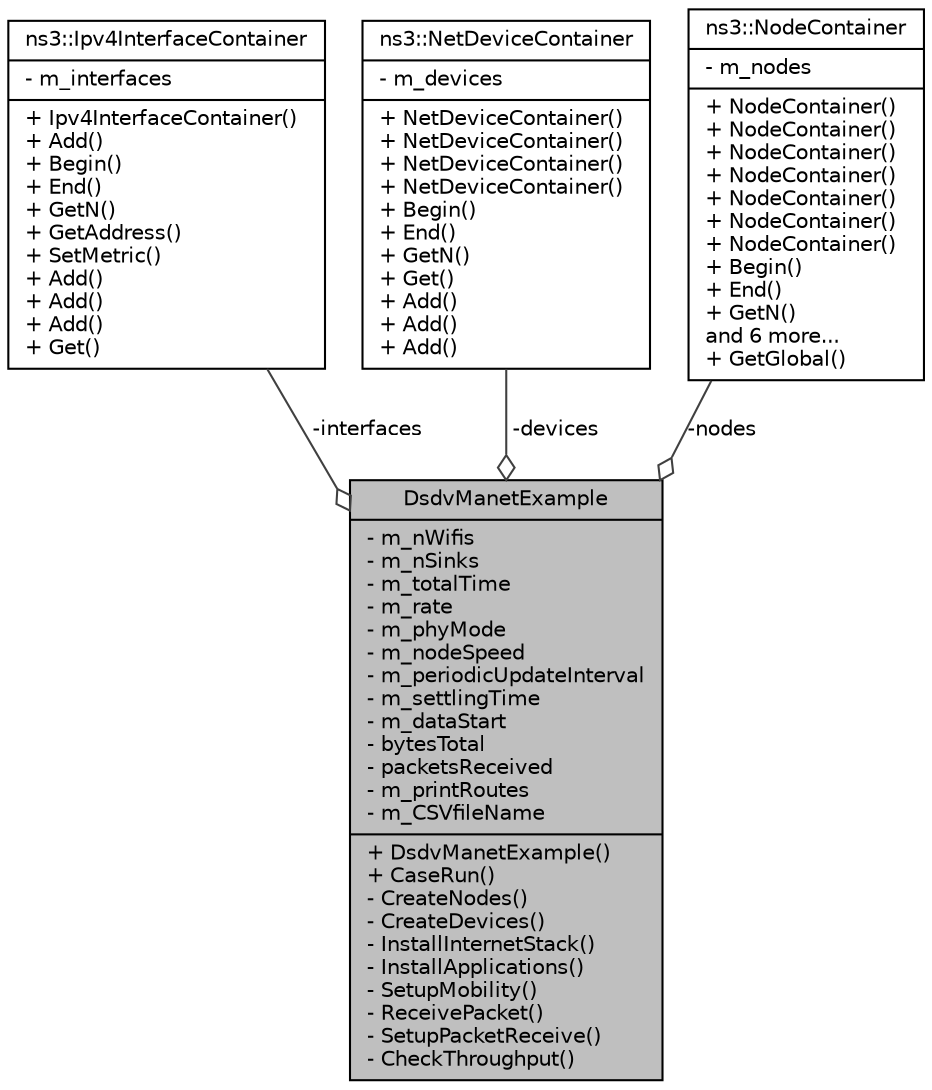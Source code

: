 digraph "DsdvManetExample"
{
  edge [fontname="Helvetica",fontsize="10",labelfontname="Helvetica",labelfontsize="10"];
  node [fontname="Helvetica",fontsize="10",shape=record];
  Node1 [label="{DsdvManetExample\n|- m_nWifis\l- m_nSinks\l- m_totalTime\l- m_rate\l- m_phyMode\l- m_nodeSpeed\l- m_periodicUpdateInterval\l- m_settlingTime\l- m_dataStart\l- bytesTotal\l- packetsReceived\l- m_printRoutes\l- m_CSVfileName\l|+ DsdvManetExample()\l+ CaseRun()\l- CreateNodes()\l- CreateDevices()\l- InstallInternetStack()\l- InstallApplications()\l- SetupMobility()\l- ReceivePacket()\l- SetupPacketReceive()\l- CheckThroughput()\l}",height=0.2,width=0.4,color="black", fillcolor="grey75", style="filled", fontcolor="black"];
  Node2 -> Node1 [color="grey25",fontsize="10",style="solid",label=" -interfaces" ,arrowhead="odiamond"];
  Node2 [label="{ns3::Ipv4InterfaceContainer\n|- m_interfaces\l|+ Ipv4InterfaceContainer()\l+ Add()\l+ Begin()\l+ End()\l+ GetN()\l+ GetAddress()\l+ SetMetric()\l+ Add()\l+ Add()\l+ Add()\l+ Get()\l}",height=0.2,width=0.4,color="black", fillcolor="white", style="filled",URL="$d6/d02/classns3_1_1Ipv4InterfaceContainer.html",tooltip="holds a vector of std::pair of Ptr<Ipv4> and interface index. "];
  Node3 -> Node1 [color="grey25",fontsize="10",style="solid",label=" -devices" ,arrowhead="odiamond"];
  Node3 [label="{ns3::NetDeviceContainer\n|- m_devices\l|+ NetDeviceContainer()\l+ NetDeviceContainer()\l+ NetDeviceContainer()\l+ NetDeviceContainer()\l+ Begin()\l+ End()\l+ GetN()\l+ Get()\l+ Add()\l+ Add()\l+ Add()\l}",height=0.2,width=0.4,color="black", fillcolor="white", style="filled",URL="$d9/d94/classns3_1_1NetDeviceContainer.html",tooltip="holds a vector of ns3::NetDevice pointers "];
  Node4 -> Node1 [color="grey25",fontsize="10",style="solid",label=" -nodes" ,arrowhead="odiamond"];
  Node4 [label="{ns3::NodeContainer\n|- m_nodes\l|+ NodeContainer()\l+ NodeContainer()\l+ NodeContainer()\l+ NodeContainer()\l+ NodeContainer()\l+ NodeContainer()\l+ NodeContainer()\l+ Begin()\l+ End()\l+ GetN()\land 6 more...\l+ GetGlobal()\l}",height=0.2,width=0.4,color="black", fillcolor="white", style="filled",URL="$df/d97/classns3_1_1NodeContainer.html",tooltip="keep track of a set of node pointers. "];
}

